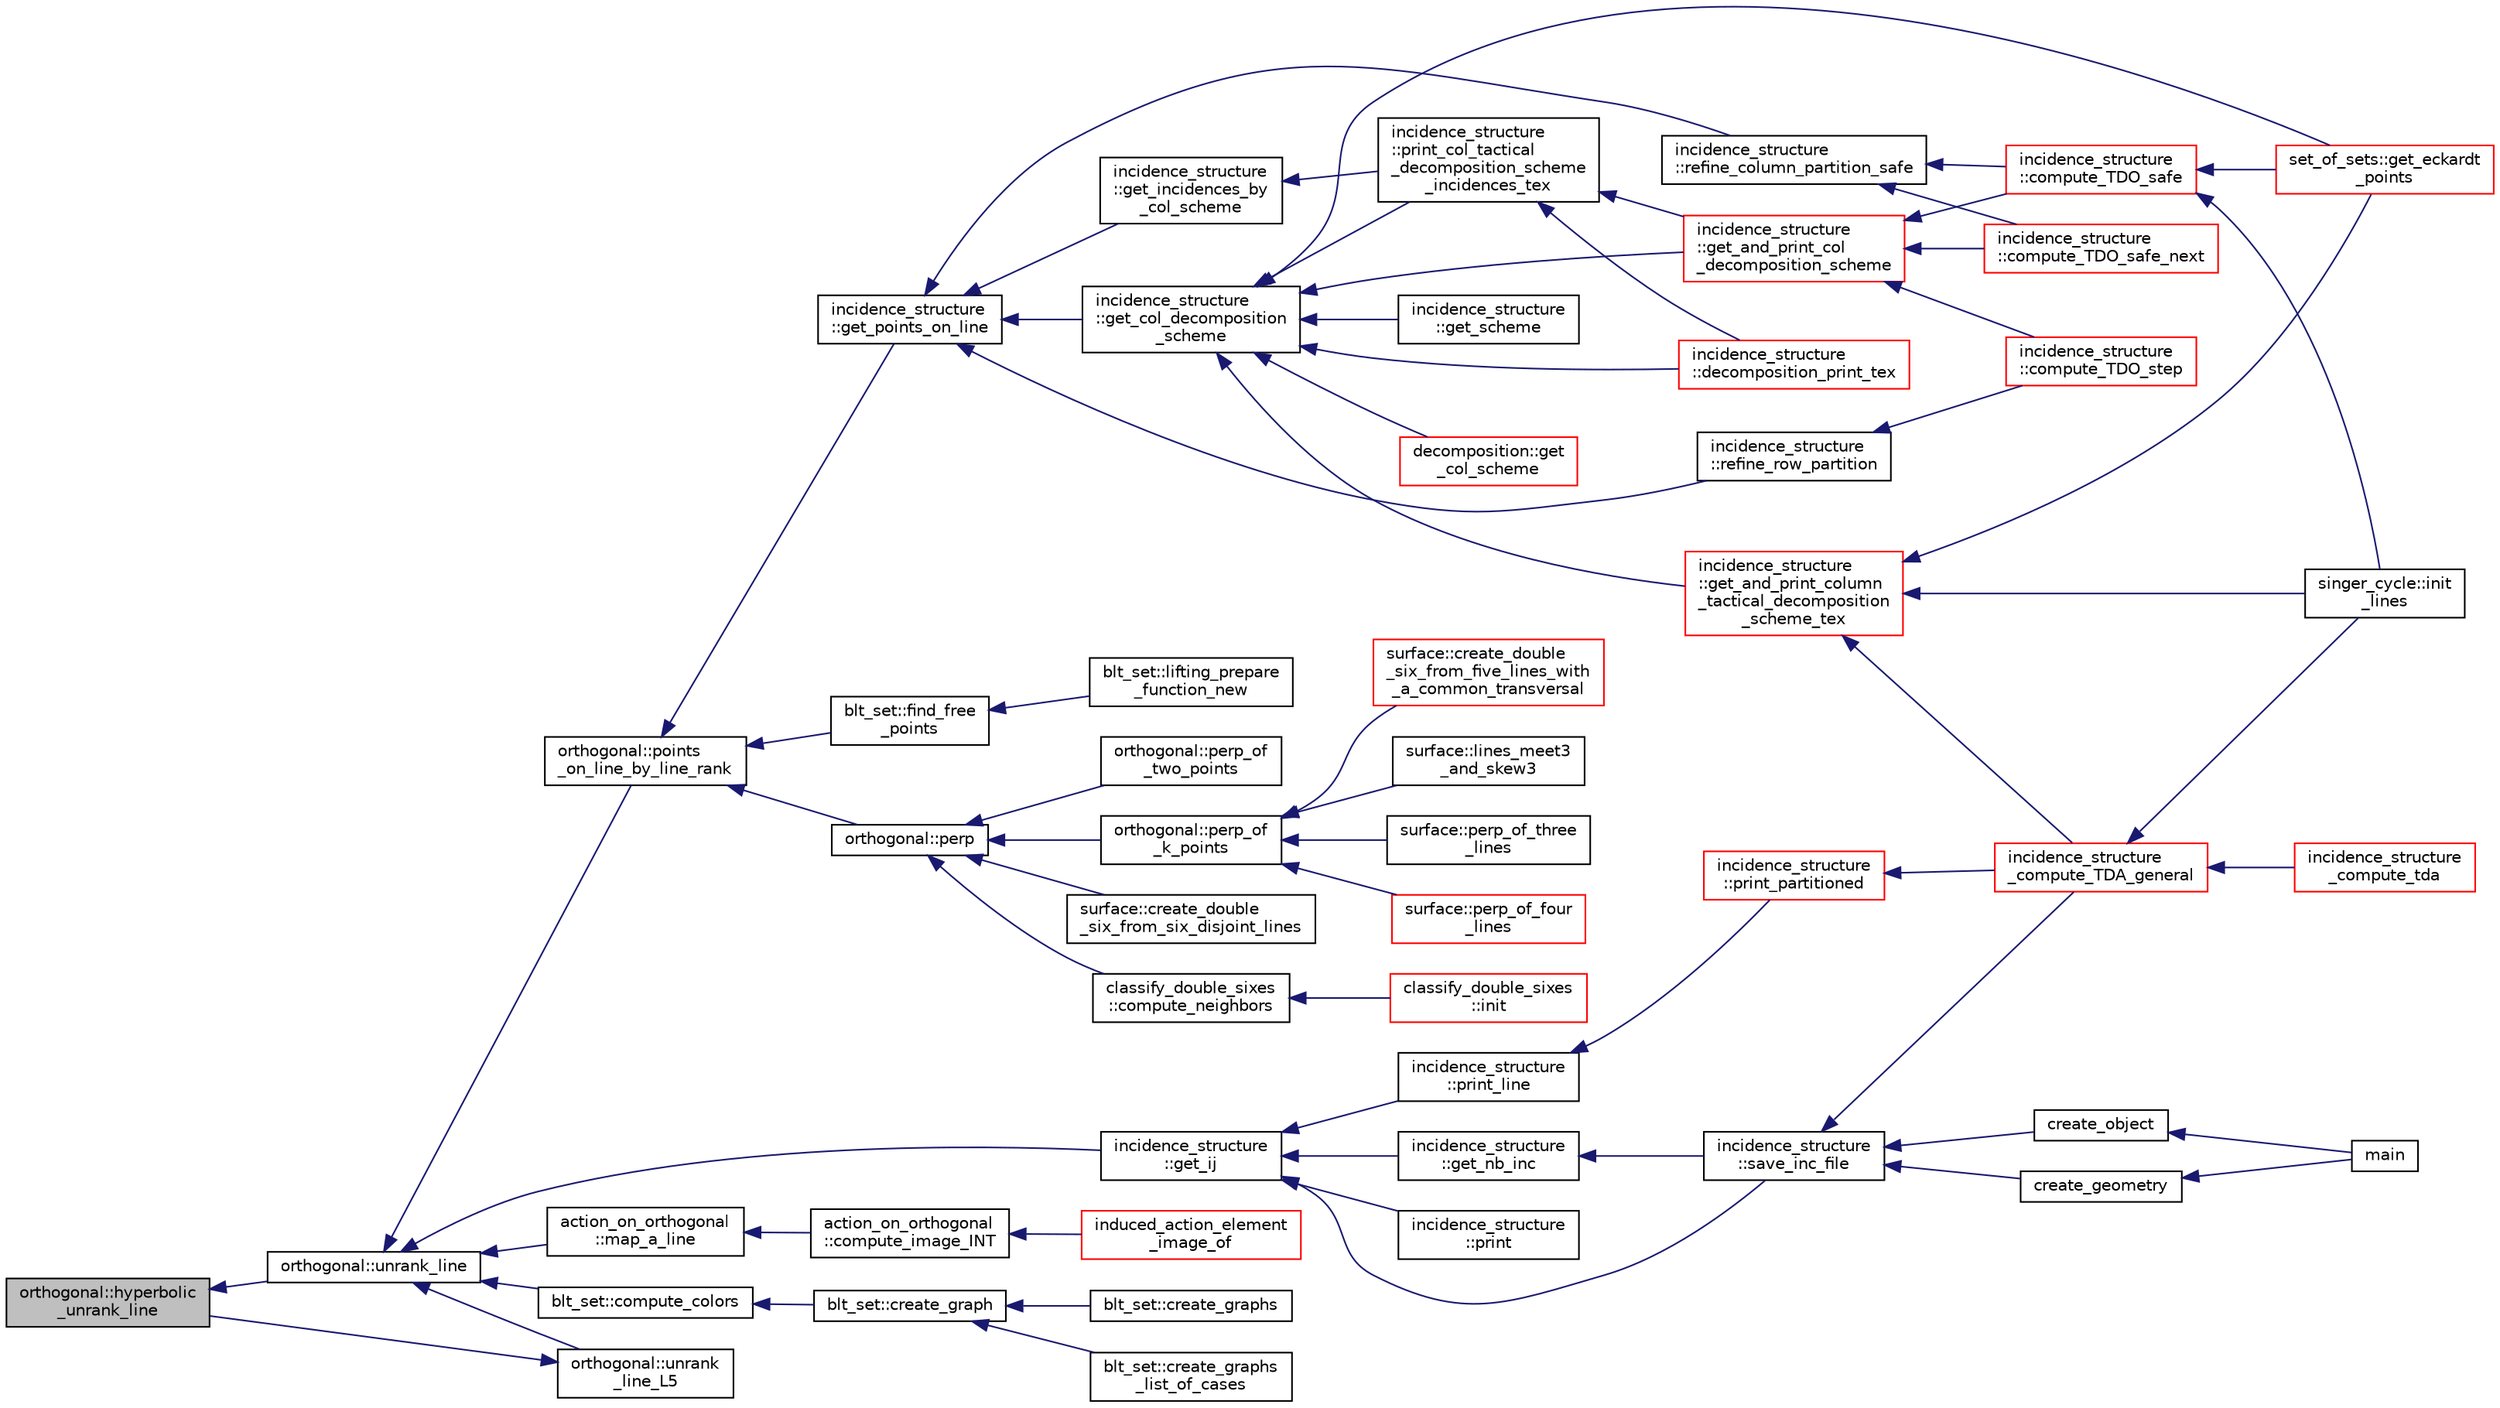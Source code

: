 digraph "orthogonal::hyperbolic_unrank_line"
{
  edge [fontname="Helvetica",fontsize="10",labelfontname="Helvetica",labelfontsize="10"];
  node [fontname="Helvetica",fontsize="10",shape=record];
  rankdir="LR";
  Node9332 [label="orthogonal::hyperbolic\l_unrank_line",height=0.2,width=0.4,color="black", fillcolor="grey75", style="filled", fontcolor="black"];
  Node9332 -> Node9333 [dir="back",color="midnightblue",fontsize="10",style="solid",fontname="Helvetica"];
  Node9333 [label="orthogonal::unrank_line",height=0.2,width=0.4,color="black", fillcolor="white", style="filled",URL="$d7/daa/classorthogonal.html#a27fec576f6e11b80dd4503fa3cf7611e"];
  Node9333 -> Node9334 [dir="back",color="midnightblue",fontsize="10",style="solid",fontname="Helvetica"];
  Node9334 [label="blt_set::compute_colors",height=0.2,width=0.4,color="black", fillcolor="white", style="filled",URL="$d1/d3d/classblt__set.html#a6629b3a1a50c0f2736034abaea6f7d63"];
  Node9334 -> Node9335 [dir="back",color="midnightblue",fontsize="10",style="solid",fontname="Helvetica"];
  Node9335 [label="blt_set::create_graph",height=0.2,width=0.4,color="black", fillcolor="white", style="filled",URL="$d1/d3d/classblt__set.html#ae92249ece99ffbc92e93e49cd5d5dccf"];
  Node9335 -> Node9336 [dir="back",color="midnightblue",fontsize="10",style="solid",fontname="Helvetica"];
  Node9336 [label="blt_set::create_graphs",height=0.2,width=0.4,color="black", fillcolor="white", style="filled",URL="$d1/d3d/classblt__set.html#a3f1d4a8ed15875c47b327949f26a4533"];
  Node9335 -> Node9337 [dir="back",color="midnightblue",fontsize="10",style="solid",fontname="Helvetica"];
  Node9337 [label="blt_set::create_graphs\l_list_of_cases",height=0.2,width=0.4,color="black", fillcolor="white", style="filled",URL="$d1/d3d/classblt__set.html#a91ad531d4154bd887182dbd6121476f3"];
  Node9333 -> Node9338 [dir="back",color="midnightblue",fontsize="10",style="solid",fontname="Helvetica"];
  Node9338 [label="orthogonal::points\l_on_line_by_line_rank",height=0.2,width=0.4,color="black", fillcolor="white", style="filled",URL="$d7/daa/classorthogonal.html#aec3f511b69d0a28340f93d6f904c5daa"];
  Node9338 -> Node9339 [dir="back",color="midnightblue",fontsize="10",style="solid",fontname="Helvetica"];
  Node9339 [label="blt_set::find_free\l_points",height=0.2,width=0.4,color="black", fillcolor="white", style="filled",URL="$d1/d3d/classblt__set.html#a71f82dd3dc4a901ea2a0949d2f1af302"];
  Node9339 -> Node9340 [dir="back",color="midnightblue",fontsize="10",style="solid",fontname="Helvetica"];
  Node9340 [label="blt_set::lifting_prepare\l_function_new",height=0.2,width=0.4,color="black", fillcolor="white", style="filled",URL="$d1/d3d/classblt__set.html#a1314b7c0a3b78ba54c0f61a397d8afce"];
  Node9338 -> Node9341 [dir="back",color="midnightblue",fontsize="10",style="solid",fontname="Helvetica"];
  Node9341 [label="orthogonal::perp",height=0.2,width=0.4,color="black", fillcolor="white", style="filled",URL="$d7/daa/classorthogonal.html#ae80e0fa8d1e8caddb9afbb466e3d3189"];
  Node9341 -> Node9342 [dir="back",color="midnightblue",fontsize="10",style="solid",fontname="Helvetica"];
  Node9342 [label="orthogonal::perp_of\l_two_points",height=0.2,width=0.4,color="black", fillcolor="white", style="filled",URL="$d7/daa/classorthogonal.html#a6a05fef2e61ed508bff66d6728c58ec0"];
  Node9341 -> Node9343 [dir="back",color="midnightblue",fontsize="10",style="solid",fontname="Helvetica"];
  Node9343 [label="orthogonal::perp_of\l_k_points",height=0.2,width=0.4,color="black", fillcolor="white", style="filled",URL="$d7/daa/classorthogonal.html#a6a92a4680dc76bb289141fc5c765f5fb"];
  Node9343 -> Node9344 [dir="back",color="midnightblue",fontsize="10",style="solid",fontname="Helvetica"];
  Node9344 [label="surface::lines_meet3\l_and_skew3",height=0.2,width=0.4,color="black", fillcolor="white", style="filled",URL="$d5/d88/classsurface.html#af87ed9d20b980a89342f20c206ae5790"];
  Node9343 -> Node9345 [dir="back",color="midnightblue",fontsize="10",style="solid",fontname="Helvetica"];
  Node9345 [label="surface::perp_of_three\l_lines",height=0.2,width=0.4,color="black", fillcolor="white", style="filled",URL="$d5/d88/classsurface.html#aaa43449a367799d405821a1cd5a7e644"];
  Node9343 -> Node9346 [dir="back",color="midnightblue",fontsize="10",style="solid",fontname="Helvetica"];
  Node9346 [label="surface::perp_of_four\l_lines",height=0.2,width=0.4,color="red", fillcolor="white", style="filled",URL="$d5/d88/classsurface.html#a8da8a93f1fcbf344eb943869b0d488f1"];
  Node9343 -> Node9356 [dir="back",color="midnightblue",fontsize="10",style="solid",fontname="Helvetica"];
  Node9356 [label="surface::create_double\l_six_from_five_lines_with\l_a_common_transversal",height=0.2,width=0.4,color="red", fillcolor="white", style="filled",URL="$d5/d88/classsurface.html#a6d8fafa386893521305e016011d55673"];
  Node9341 -> Node9370 [dir="back",color="midnightblue",fontsize="10",style="solid",fontname="Helvetica"];
  Node9370 [label="surface::create_double\l_six_from_six_disjoint_lines",height=0.2,width=0.4,color="black", fillcolor="white", style="filled",URL="$d5/d88/classsurface.html#a4c44f0a33d709edee71537547880dd87"];
  Node9341 -> Node9371 [dir="back",color="midnightblue",fontsize="10",style="solid",fontname="Helvetica"];
  Node9371 [label="classify_double_sixes\l::compute_neighbors",height=0.2,width=0.4,color="black", fillcolor="white", style="filled",URL="$dd/d23/classclassify__double__sixes.html#a675e241052c36c58063ddcfc06d209b2"];
  Node9371 -> Node9350 [dir="back",color="midnightblue",fontsize="10",style="solid",fontname="Helvetica"];
  Node9350 [label="classify_double_sixes\l::init",height=0.2,width=0.4,color="red", fillcolor="white", style="filled",URL="$dd/d23/classclassify__double__sixes.html#a8c5c41d5124b35379d626480ff225f7b"];
  Node9338 -> Node9372 [dir="back",color="midnightblue",fontsize="10",style="solid",fontname="Helvetica"];
  Node9372 [label="incidence_structure\l::get_points_on_line",height=0.2,width=0.4,color="black", fillcolor="white", style="filled",URL="$da/d8a/classincidence__structure.html#a1baf0d372125123bf55d27dacc720bda"];
  Node9372 -> Node9373 [dir="back",color="midnightblue",fontsize="10",style="solid",fontname="Helvetica"];
  Node9373 [label="incidence_structure\l::refine_column_partition_safe",height=0.2,width=0.4,color="black", fillcolor="white", style="filled",URL="$da/d8a/classincidence__structure.html#a958f8ddce2d53753adb1df588bf0e721"];
  Node9373 -> Node9374 [dir="back",color="midnightblue",fontsize="10",style="solid",fontname="Helvetica"];
  Node9374 [label="incidence_structure\l::compute_TDO_safe_next",height=0.2,width=0.4,color="red", fillcolor="white", style="filled",URL="$da/d8a/classincidence__structure.html#a7c315a348fc6bed0f8642767cc9cd7d1"];
  Node9373 -> Node9377 [dir="back",color="midnightblue",fontsize="10",style="solid",fontname="Helvetica"];
  Node9377 [label="incidence_structure\l::compute_TDO_safe",height=0.2,width=0.4,color="red", fillcolor="white", style="filled",URL="$da/d8a/classincidence__structure.html#ab1409e71c4b6855e49edfd3526644202"];
  Node9377 -> Node9378 [dir="back",color="midnightblue",fontsize="10",style="solid",fontname="Helvetica"];
  Node9378 [label="set_of_sets::get_eckardt\l_points",height=0.2,width=0.4,color="red", fillcolor="white", style="filled",URL="$da/dd6/classset__of__sets.html#af6713e71ef5a1b7cc7892d78900166c4"];
  Node9377 -> Node9390 [dir="back",color="midnightblue",fontsize="10",style="solid",fontname="Helvetica"];
  Node9390 [label="singer_cycle::init\l_lines",height=0.2,width=0.4,color="black", fillcolor="white", style="filled",URL="$d8/d13/classsinger__cycle.html#a817cbf613596d5db2cf5e926db8fa328"];
  Node9372 -> Node9391 [dir="back",color="midnightblue",fontsize="10",style="solid",fontname="Helvetica"];
  Node9391 [label="incidence_structure\l::refine_row_partition",height=0.2,width=0.4,color="black", fillcolor="white", style="filled",URL="$da/d8a/classincidence__structure.html#a6e1419be9f59e69fd83b44e6b11905ea"];
  Node9391 -> Node9392 [dir="back",color="midnightblue",fontsize="10",style="solid",fontname="Helvetica"];
  Node9392 [label="incidence_structure\l::compute_TDO_step",height=0.2,width=0.4,color="red", fillcolor="white", style="filled",URL="$da/d8a/classincidence__structure.html#a6175accaa64033df34d722c594a8b827"];
  Node9372 -> Node9396 [dir="back",color="midnightblue",fontsize="10",style="solid",fontname="Helvetica"];
  Node9396 [label="incidence_structure\l::get_incidences_by\l_col_scheme",height=0.2,width=0.4,color="black", fillcolor="white", style="filled",URL="$da/d8a/classincidence__structure.html#adacdd5e58318775f9d3049cbdf47c9ad"];
  Node9396 -> Node9397 [dir="back",color="midnightblue",fontsize="10",style="solid",fontname="Helvetica"];
  Node9397 [label="incidence_structure\l::print_col_tactical\l_decomposition_scheme\l_incidences_tex",height=0.2,width=0.4,color="black", fillcolor="white", style="filled",URL="$da/d8a/classincidence__structure.html#a56e24435baf9162d6c00080972b49b2c"];
  Node9397 -> Node9398 [dir="back",color="midnightblue",fontsize="10",style="solid",fontname="Helvetica"];
  Node9398 [label="incidence_structure\l::get_and_print_col\l_decomposition_scheme",height=0.2,width=0.4,color="red", fillcolor="white", style="filled",URL="$da/d8a/classincidence__structure.html#a0c51e7224f51f1434025ff6d8a10522c"];
  Node9398 -> Node9374 [dir="back",color="midnightblue",fontsize="10",style="solid",fontname="Helvetica"];
  Node9398 -> Node9377 [dir="back",color="midnightblue",fontsize="10",style="solid",fontname="Helvetica"];
  Node9398 -> Node9392 [dir="back",color="midnightblue",fontsize="10",style="solid",fontname="Helvetica"];
  Node9397 -> Node9399 [dir="back",color="midnightblue",fontsize="10",style="solid",fontname="Helvetica"];
  Node9399 [label="incidence_structure\l::decomposition_print_tex",height=0.2,width=0.4,color="red", fillcolor="white", style="filled",URL="$da/d8a/classincidence__structure.html#ada3fae9fd1819b36e6bfe18dedd01e6a"];
  Node9372 -> Node9400 [dir="back",color="midnightblue",fontsize="10",style="solid",fontname="Helvetica"];
  Node9400 [label="incidence_structure\l::get_col_decomposition\l_scheme",height=0.2,width=0.4,color="black", fillcolor="white", style="filled",URL="$da/d8a/classincidence__structure.html#a576b9add81a037a3d8f566ce28541673"];
  Node9400 -> Node9378 [dir="back",color="midnightblue",fontsize="10",style="solid",fontname="Helvetica"];
  Node9400 -> Node9401 [dir="back",color="midnightblue",fontsize="10",style="solid",fontname="Helvetica"];
  Node9401 [label="decomposition::get\l_col_scheme",height=0.2,width=0.4,color="red", fillcolor="white", style="filled",URL="$d3/d2b/classdecomposition.html#a998bb452e79a9e4afb13dd2c577f4bf3"];
  Node9400 -> Node9397 [dir="back",color="midnightblue",fontsize="10",style="solid",fontname="Helvetica"];
  Node9400 -> Node9398 [dir="back",color="midnightblue",fontsize="10",style="solid",fontname="Helvetica"];
  Node9400 -> Node9403 [dir="back",color="midnightblue",fontsize="10",style="solid",fontname="Helvetica"];
  Node9403 [label="incidence_structure\l::get_scheme",height=0.2,width=0.4,color="black", fillcolor="white", style="filled",URL="$da/d8a/classincidence__structure.html#a13191a7c41cd54c5a453e82395893ad9"];
  Node9400 -> Node9404 [dir="back",color="midnightblue",fontsize="10",style="solid",fontname="Helvetica"];
  Node9404 [label="incidence_structure\l::get_and_print_column\l_tactical_decomposition\l_scheme_tex",height=0.2,width=0.4,color="red", fillcolor="white", style="filled",URL="$da/d8a/classincidence__structure.html#a579c0686f4e480a4239e7a00c80f665f"];
  Node9404 -> Node9378 [dir="back",color="midnightblue",fontsize="10",style="solid",fontname="Helvetica"];
  Node9404 -> Node9405 [dir="back",color="midnightblue",fontsize="10",style="solid",fontname="Helvetica"];
  Node9405 [label="incidence_structure\l_compute_TDA_general",height=0.2,width=0.4,color="red", fillcolor="white", style="filled",URL="$df/d74/tl__geometry_8h.html#a21ab759f6e646f3fe703c17f39361448"];
  Node9405 -> Node9406 [dir="back",color="midnightblue",fontsize="10",style="solid",fontname="Helvetica"];
  Node9406 [label="incidence_structure\l_compute_tda",height=0.2,width=0.4,color="red", fillcolor="white", style="filled",URL="$df/d74/tl__geometry_8h.html#ab3a7584f120bbaf752a5bd831d3ebf72"];
  Node9405 -> Node9390 [dir="back",color="midnightblue",fontsize="10",style="solid",fontname="Helvetica"];
  Node9404 -> Node9390 [dir="back",color="midnightblue",fontsize="10",style="solid",fontname="Helvetica"];
  Node9400 -> Node9399 [dir="back",color="midnightblue",fontsize="10",style="solid",fontname="Helvetica"];
  Node9333 -> Node9408 [dir="back",color="midnightblue",fontsize="10",style="solid",fontname="Helvetica"];
  Node9408 [label="orthogonal::unrank\l_line_L5",height=0.2,width=0.4,color="black", fillcolor="white", style="filled",URL="$d7/daa/classorthogonal.html#a64148a40b356447a00d985789ad74c82"];
  Node9408 -> Node9332 [dir="back",color="midnightblue",fontsize="10",style="solid",fontname="Helvetica"];
  Node9333 -> Node9409 [dir="back",color="midnightblue",fontsize="10",style="solid",fontname="Helvetica"];
  Node9409 [label="incidence_structure\l::get_ij",height=0.2,width=0.4,color="black", fillcolor="white", style="filled",URL="$da/d8a/classincidence__structure.html#a5ee9b327bdd0c2714cadff040a4c4678"];
  Node9409 -> Node9410 [dir="back",color="midnightblue",fontsize="10",style="solid",fontname="Helvetica"];
  Node9410 [label="incidence_structure\l::get_nb_inc",height=0.2,width=0.4,color="black", fillcolor="white", style="filled",URL="$da/d8a/classincidence__structure.html#acdc1d5ce64ece8aefa6bcc7656ed932c"];
  Node9410 -> Node9411 [dir="back",color="midnightblue",fontsize="10",style="solid",fontname="Helvetica"];
  Node9411 [label="incidence_structure\l::save_inc_file",height=0.2,width=0.4,color="black", fillcolor="white", style="filled",URL="$da/d8a/classincidence__structure.html#a4fd15671d6a99a4cae34a24e3c0b7705"];
  Node9411 -> Node9412 [dir="back",color="midnightblue",fontsize="10",style="solid",fontname="Helvetica"];
  Node9412 [label="create_object",height=0.2,width=0.4,color="black", fillcolor="white", style="filled",URL="$de/d10/hamming_8_c.html#a290a0a0fa4965131997904ad9fe1840b"];
  Node9412 -> Node9413 [dir="back",color="midnightblue",fontsize="10",style="solid",fontname="Helvetica"];
  Node9413 [label="main",height=0.2,width=0.4,color="black", fillcolor="white", style="filled",URL="$de/d10/hamming_8_c.html#a3c04138a5bfe5d72780bb7e82a18e627"];
  Node9411 -> Node9414 [dir="back",color="midnightblue",fontsize="10",style="solid",fontname="Helvetica"];
  Node9414 [label="create_geometry",height=0.2,width=0.4,color="black", fillcolor="white", style="filled",URL="$de/d10/hamming_8_c.html#abb255fb19bad84799f04dcf4ffddb57b"];
  Node9414 -> Node9413 [dir="back",color="midnightblue",fontsize="10",style="solid",fontname="Helvetica"];
  Node9411 -> Node9405 [dir="back",color="midnightblue",fontsize="10",style="solid",fontname="Helvetica"];
  Node9409 -> Node9411 [dir="back",color="midnightblue",fontsize="10",style="solid",fontname="Helvetica"];
  Node9409 -> Node9415 [dir="back",color="midnightblue",fontsize="10",style="solid",fontname="Helvetica"];
  Node9415 [label="incidence_structure\l::print",height=0.2,width=0.4,color="black", fillcolor="white", style="filled",URL="$da/d8a/classincidence__structure.html#a3f2a71302ef03e37de0654794e2a2c1a"];
  Node9409 -> Node9416 [dir="back",color="midnightblue",fontsize="10",style="solid",fontname="Helvetica"];
  Node9416 [label="incidence_structure\l::print_line",height=0.2,width=0.4,color="black", fillcolor="white", style="filled",URL="$da/d8a/classincidence__structure.html#ae76fdf2cf39ba776ed86b0b910d7746a"];
  Node9416 -> Node9417 [dir="back",color="midnightblue",fontsize="10",style="solid",fontname="Helvetica"];
  Node9417 [label="incidence_structure\l::print_partitioned",height=0.2,width=0.4,color="red", fillcolor="white", style="filled",URL="$da/d8a/classincidence__structure.html#a9e18878f5cc9dbeca4806bd5aab5b054"];
  Node9417 -> Node9405 [dir="back",color="midnightblue",fontsize="10",style="solid",fontname="Helvetica"];
  Node9333 -> Node9418 [dir="back",color="midnightblue",fontsize="10",style="solid",fontname="Helvetica"];
  Node9418 [label="action_on_orthogonal\l::map_a_line",height=0.2,width=0.4,color="black", fillcolor="white", style="filled",URL="$dc/d87/classaction__on__orthogonal.html#ac7e41a4bbc9e0f2813f2f7030f3ed177"];
  Node9418 -> Node9419 [dir="back",color="midnightblue",fontsize="10",style="solid",fontname="Helvetica"];
  Node9419 [label="action_on_orthogonal\l::compute_image_INT",height=0.2,width=0.4,color="black", fillcolor="white", style="filled",URL="$dc/d87/classaction__on__orthogonal.html#a53cee5a150163f7614151b9cd1fc06f3"];
  Node9419 -> Node9420 [dir="back",color="midnightblue",fontsize="10",style="solid",fontname="Helvetica"];
  Node9420 [label="induced_action_element\l_image_of",height=0.2,width=0.4,color="red", fillcolor="white", style="filled",URL="$d3/d27/interface_8_c.html#a821850d6c3988dd122de0489cd36f0f0"];
}
